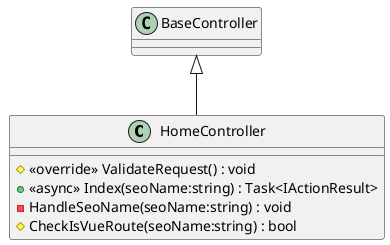 @startuml
class HomeController {
    # <<override>> ValidateRequest() : void
    + <<async>> Index(seoName:string) : Task<IActionResult>
    - HandleSeoName(seoName:string) : void
    # CheckIsVueRoute(seoName:string) : bool
}
BaseController <|-- HomeController
@enduml
